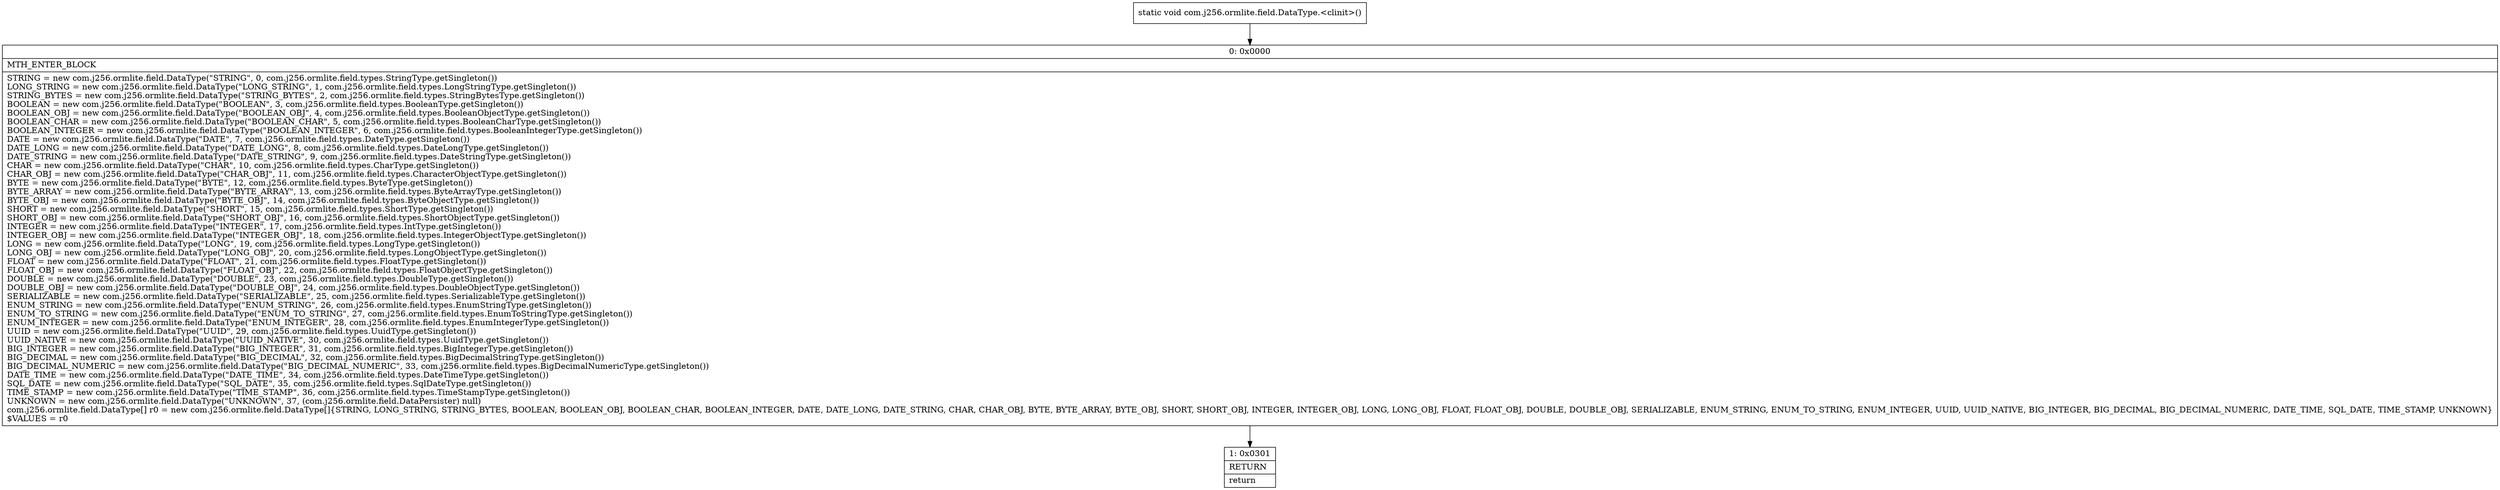 digraph "CFG forcom.j256.ormlite.field.DataType.\<clinit\>()V" {
Node_0 [shape=record,label="{0\:\ 0x0000|MTH_ENTER_BLOCK\l|STRING = new com.j256.ormlite.field.DataType(\"STRING\", 0, com.j256.ormlite.field.types.StringType.getSingleton())\lLONG_STRING = new com.j256.ormlite.field.DataType(\"LONG_STRING\", 1, com.j256.ormlite.field.types.LongStringType.getSingleton())\lSTRING_BYTES = new com.j256.ormlite.field.DataType(\"STRING_BYTES\", 2, com.j256.ormlite.field.types.StringBytesType.getSingleton())\lBOOLEAN = new com.j256.ormlite.field.DataType(\"BOOLEAN\", 3, com.j256.ormlite.field.types.BooleanType.getSingleton())\lBOOLEAN_OBJ = new com.j256.ormlite.field.DataType(\"BOOLEAN_OBJ\", 4, com.j256.ormlite.field.types.BooleanObjectType.getSingleton())\lBOOLEAN_CHAR = new com.j256.ormlite.field.DataType(\"BOOLEAN_CHAR\", 5, com.j256.ormlite.field.types.BooleanCharType.getSingleton())\lBOOLEAN_INTEGER = new com.j256.ormlite.field.DataType(\"BOOLEAN_INTEGER\", 6, com.j256.ormlite.field.types.BooleanIntegerType.getSingleton())\lDATE = new com.j256.ormlite.field.DataType(\"DATE\", 7, com.j256.ormlite.field.types.DateType.getSingleton())\lDATE_LONG = new com.j256.ormlite.field.DataType(\"DATE_LONG\", 8, com.j256.ormlite.field.types.DateLongType.getSingleton())\lDATE_STRING = new com.j256.ormlite.field.DataType(\"DATE_STRING\", 9, com.j256.ormlite.field.types.DateStringType.getSingleton())\lCHAR = new com.j256.ormlite.field.DataType(\"CHAR\", 10, com.j256.ormlite.field.types.CharType.getSingleton())\lCHAR_OBJ = new com.j256.ormlite.field.DataType(\"CHAR_OBJ\", 11, com.j256.ormlite.field.types.CharacterObjectType.getSingleton())\lBYTE = new com.j256.ormlite.field.DataType(\"BYTE\", 12, com.j256.ormlite.field.types.ByteType.getSingleton())\lBYTE_ARRAY = new com.j256.ormlite.field.DataType(\"BYTE_ARRAY\", 13, com.j256.ormlite.field.types.ByteArrayType.getSingleton())\lBYTE_OBJ = new com.j256.ormlite.field.DataType(\"BYTE_OBJ\", 14, com.j256.ormlite.field.types.ByteObjectType.getSingleton())\lSHORT = new com.j256.ormlite.field.DataType(\"SHORT\", 15, com.j256.ormlite.field.types.ShortType.getSingleton())\lSHORT_OBJ = new com.j256.ormlite.field.DataType(\"SHORT_OBJ\", 16, com.j256.ormlite.field.types.ShortObjectType.getSingleton())\lINTEGER = new com.j256.ormlite.field.DataType(\"INTEGER\", 17, com.j256.ormlite.field.types.IntType.getSingleton())\lINTEGER_OBJ = new com.j256.ormlite.field.DataType(\"INTEGER_OBJ\", 18, com.j256.ormlite.field.types.IntegerObjectType.getSingleton())\lLONG = new com.j256.ormlite.field.DataType(\"LONG\", 19, com.j256.ormlite.field.types.LongType.getSingleton())\lLONG_OBJ = new com.j256.ormlite.field.DataType(\"LONG_OBJ\", 20, com.j256.ormlite.field.types.LongObjectType.getSingleton())\lFLOAT = new com.j256.ormlite.field.DataType(\"FLOAT\", 21, com.j256.ormlite.field.types.FloatType.getSingleton())\lFLOAT_OBJ = new com.j256.ormlite.field.DataType(\"FLOAT_OBJ\", 22, com.j256.ormlite.field.types.FloatObjectType.getSingleton())\lDOUBLE = new com.j256.ormlite.field.DataType(\"DOUBLE\", 23, com.j256.ormlite.field.types.DoubleType.getSingleton())\lDOUBLE_OBJ = new com.j256.ormlite.field.DataType(\"DOUBLE_OBJ\", 24, com.j256.ormlite.field.types.DoubleObjectType.getSingleton())\lSERIALIZABLE = new com.j256.ormlite.field.DataType(\"SERIALIZABLE\", 25, com.j256.ormlite.field.types.SerializableType.getSingleton())\lENUM_STRING = new com.j256.ormlite.field.DataType(\"ENUM_STRING\", 26, com.j256.ormlite.field.types.EnumStringType.getSingleton())\lENUM_TO_STRING = new com.j256.ormlite.field.DataType(\"ENUM_TO_STRING\", 27, com.j256.ormlite.field.types.EnumToStringType.getSingleton())\lENUM_INTEGER = new com.j256.ormlite.field.DataType(\"ENUM_INTEGER\", 28, com.j256.ormlite.field.types.EnumIntegerType.getSingleton())\lUUID = new com.j256.ormlite.field.DataType(\"UUID\", 29, com.j256.ormlite.field.types.UuidType.getSingleton())\lUUID_NATIVE = new com.j256.ormlite.field.DataType(\"UUID_NATIVE\", 30, com.j256.ormlite.field.types.UuidType.getSingleton())\lBIG_INTEGER = new com.j256.ormlite.field.DataType(\"BIG_INTEGER\", 31, com.j256.ormlite.field.types.BigIntegerType.getSingleton())\lBIG_DECIMAL = new com.j256.ormlite.field.DataType(\"BIG_DECIMAL\", 32, com.j256.ormlite.field.types.BigDecimalStringType.getSingleton())\lBIG_DECIMAL_NUMERIC = new com.j256.ormlite.field.DataType(\"BIG_DECIMAL_NUMERIC\", 33, com.j256.ormlite.field.types.BigDecimalNumericType.getSingleton())\lDATE_TIME = new com.j256.ormlite.field.DataType(\"DATE_TIME\", 34, com.j256.ormlite.field.types.DateTimeType.getSingleton())\lSQL_DATE = new com.j256.ormlite.field.DataType(\"SQL_DATE\", 35, com.j256.ormlite.field.types.SqlDateType.getSingleton())\lTIME_STAMP = new com.j256.ormlite.field.DataType(\"TIME_STAMP\", 36, com.j256.ormlite.field.types.TimeStampType.getSingleton())\lUNKNOWN = new com.j256.ormlite.field.DataType(\"UNKNOWN\", 37, (com.j256.ormlite.field.DataPersister) null)\lcom.j256.ormlite.field.DataType[] r0 = new com.j256.ormlite.field.DataType[]\{STRING, LONG_STRING, STRING_BYTES, BOOLEAN, BOOLEAN_OBJ, BOOLEAN_CHAR, BOOLEAN_INTEGER, DATE, DATE_LONG, DATE_STRING, CHAR, CHAR_OBJ, BYTE, BYTE_ARRAY, BYTE_OBJ, SHORT, SHORT_OBJ, INTEGER, INTEGER_OBJ, LONG, LONG_OBJ, FLOAT, FLOAT_OBJ, DOUBLE, DOUBLE_OBJ, SERIALIZABLE, ENUM_STRING, ENUM_TO_STRING, ENUM_INTEGER, UUID, UUID_NATIVE, BIG_INTEGER, BIG_DECIMAL, BIG_DECIMAL_NUMERIC, DATE_TIME, SQL_DATE, TIME_STAMP, UNKNOWN\}\l$VALUES = r0\l}"];
Node_1 [shape=record,label="{1\:\ 0x0301|RETURN\l|return\l}"];
MethodNode[shape=record,label="{static void com.j256.ormlite.field.DataType.\<clinit\>() }"];
MethodNode -> Node_0;
Node_0 -> Node_1;
}

